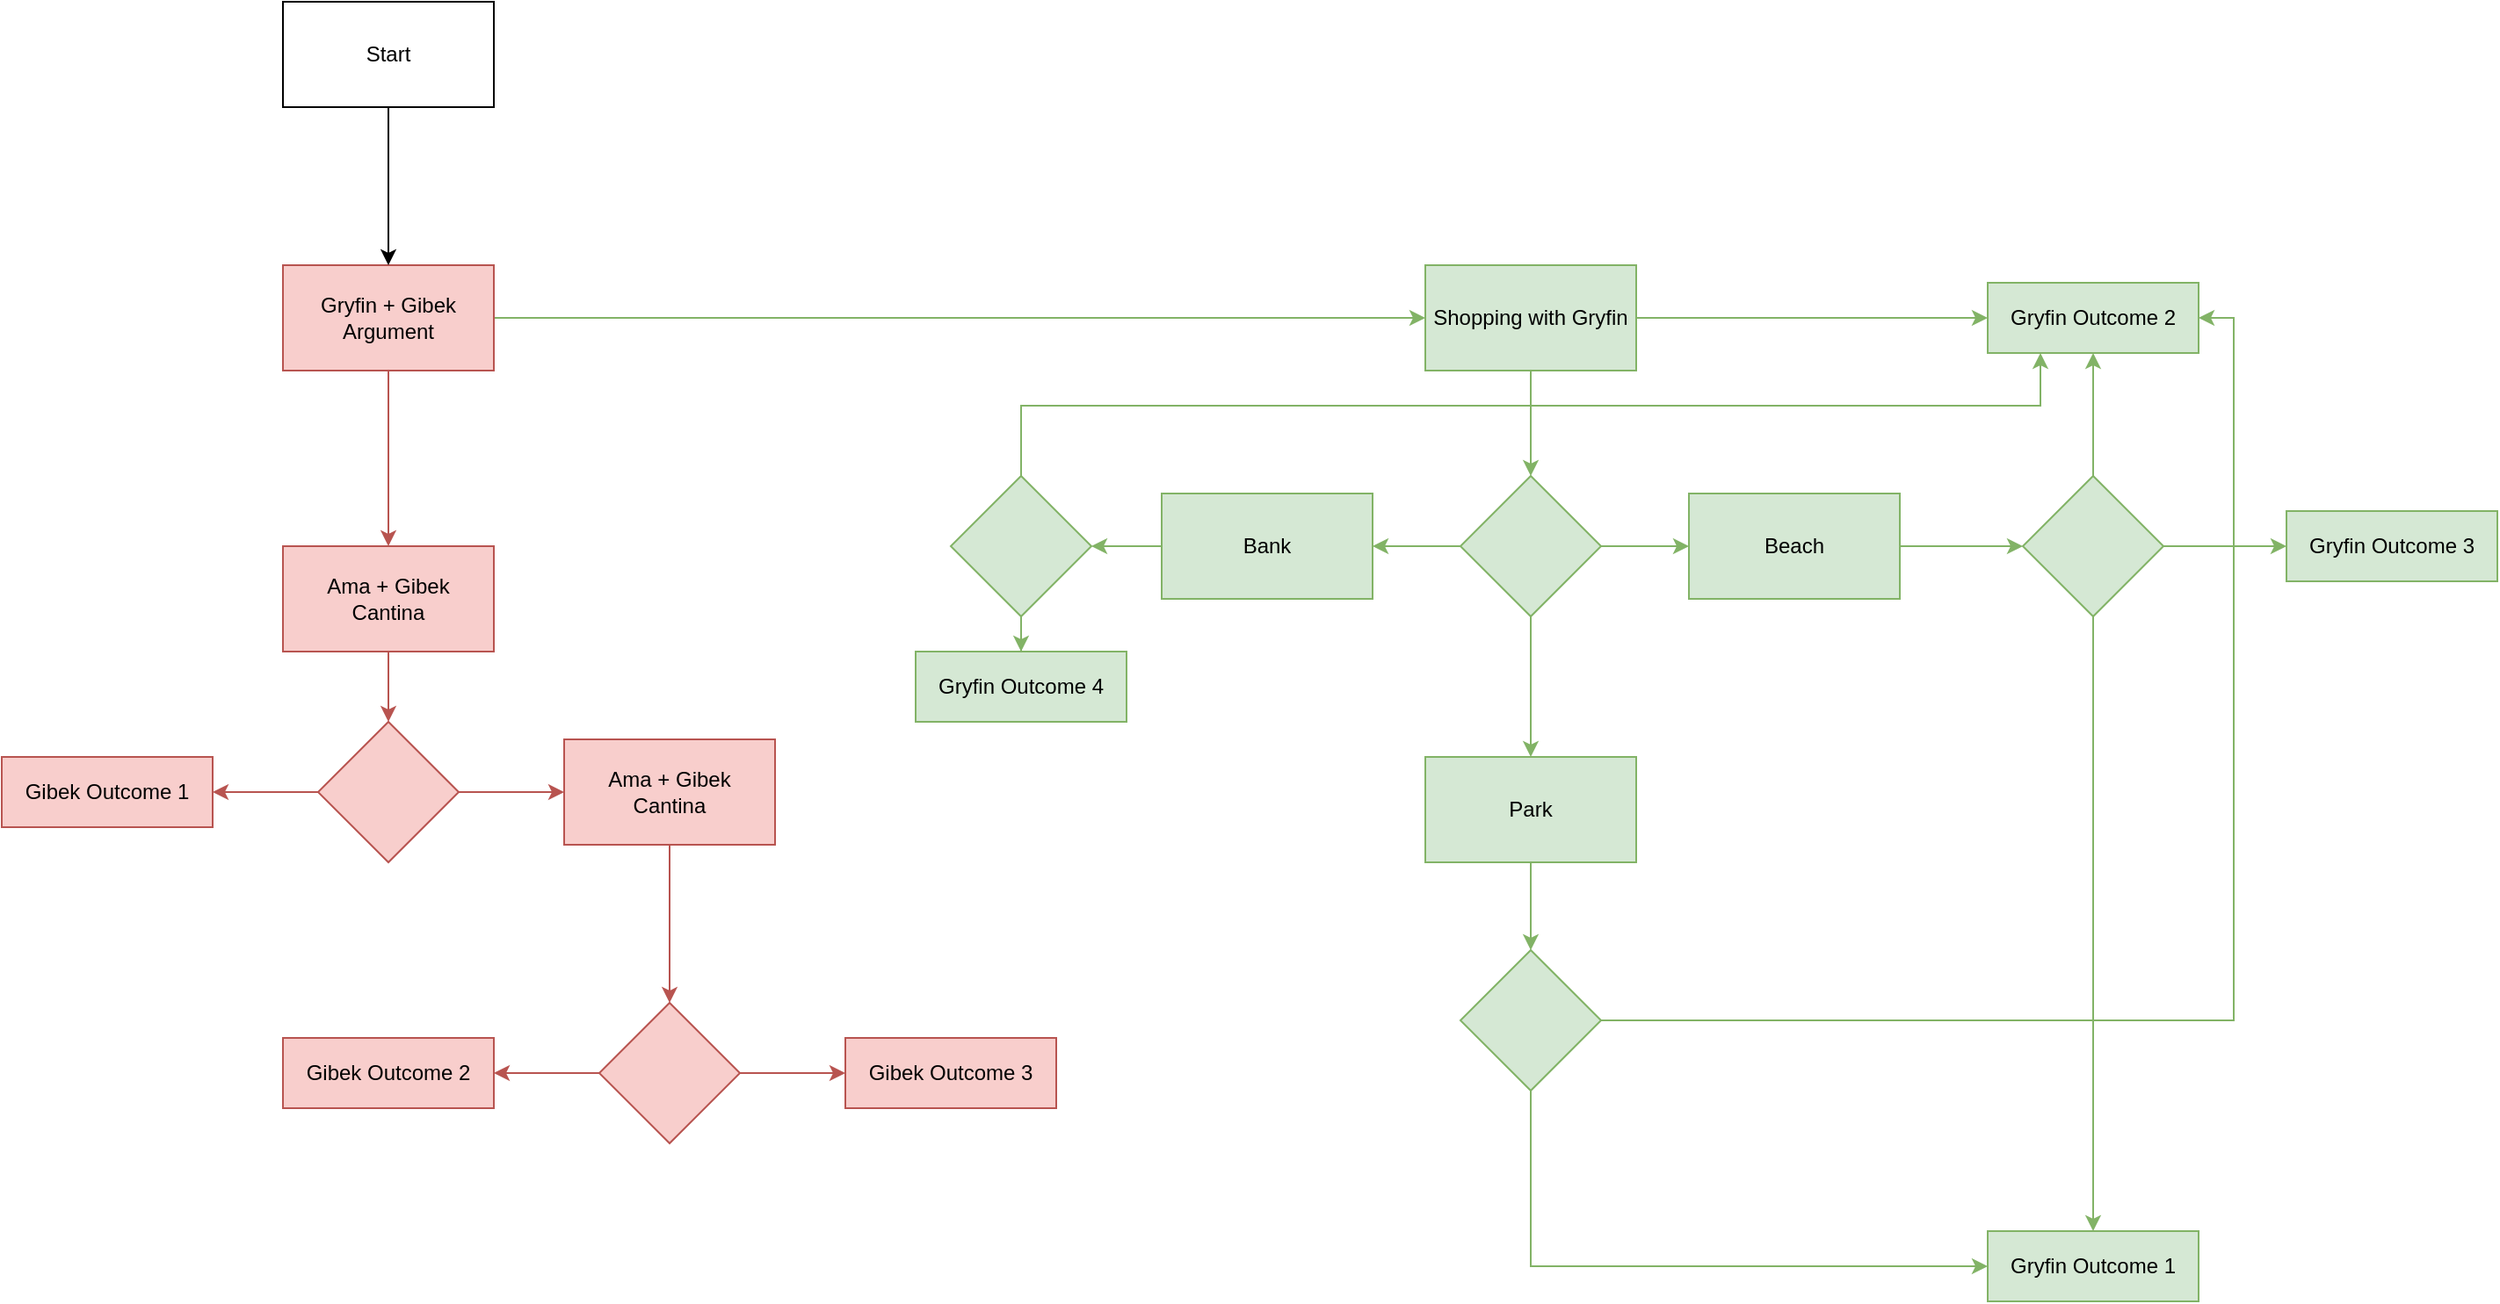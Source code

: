 <mxfile version="15.5.8" type="github">
  <diagram id="Kqes_oFT5_Saav1O1c4u" name="Page-1">
    <mxGraphModel dx="1161" dy="2152" grid="1" gridSize="10" guides="1" tooltips="1" connect="1" arrows="1" fold="1" page="1" pageScale="1" pageWidth="827" pageHeight="1169" math="0" shadow="0">
      <root>
        <mxCell id="0" />
        <mxCell id="1" parent="0" />
        <mxCell id="sISUxXmNFbpfwjOgmo3v-1" value="Gibek Outcome 1" style="rounded=0;whiteSpace=wrap;html=1;fillColor=#f8cecc;strokeColor=#b85450;" vertex="1" parent="1">
          <mxGeometry x="200" y="360" width="120" height="40" as="geometry" />
        </mxCell>
        <mxCell id="sISUxXmNFbpfwjOgmo3v-3" value="Gibek Outcome 2" style="rounded=0;whiteSpace=wrap;html=1;fillColor=#f8cecc;strokeColor=#b85450;" vertex="1" parent="1">
          <mxGeometry x="360" y="520" width="120" height="40" as="geometry" />
        </mxCell>
        <mxCell id="sISUxXmNFbpfwjOgmo3v-4" value="Gibek Outcome 3" style="rounded=0;whiteSpace=wrap;html=1;fillColor=#f8cecc;strokeColor=#b85450;" vertex="1" parent="1">
          <mxGeometry x="680" y="520" width="120" height="40" as="geometry" />
        </mxCell>
        <mxCell id="sISUxXmNFbpfwjOgmo3v-12" style="edgeStyle=orthogonalEdgeStyle;rounded=0;orthogonalLoop=1;jettySize=auto;html=1;entryX=0.5;entryY=0;entryDx=0;entryDy=0;fillColor=#f8cecc;strokeColor=#b85450;" edge="1" parent="1" source="sISUxXmNFbpfwjOgmo3v-6" target="sISUxXmNFbpfwjOgmo3v-7">
          <mxGeometry relative="1" as="geometry" />
        </mxCell>
        <mxCell id="sISUxXmNFbpfwjOgmo3v-29" style="edgeStyle=orthogonalEdgeStyle;rounded=0;orthogonalLoop=1;jettySize=auto;html=1;entryX=0;entryY=0.5;entryDx=0;entryDy=0;fillColor=#d5e8d4;strokeColor=#82b366;" edge="1" parent="1" source="sISUxXmNFbpfwjOgmo3v-6" target="sISUxXmNFbpfwjOgmo3v-24">
          <mxGeometry relative="1" as="geometry" />
        </mxCell>
        <mxCell id="sISUxXmNFbpfwjOgmo3v-6" value="Gryfin + Gibek Argument" style="rounded=0;whiteSpace=wrap;html=1;fillColor=#f8cecc;strokeColor=#b85450;" vertex="1" parent="1">
          <mxGeometry x="360" y="80" width="120" height="60" as="geometry" />
        </mxCell>
        <mxCell id="sISUxXmNFbpfwjOgmo3v-15" style="edgeStyle=orthogonalEdgeStyle;rounded=0;orthogonalLoop=1;jettySize=auto;html=1;entryX=0.5;entryY=0;entryDx=0;entryDy=0;fillColor=#f8cecc;strokeColor=#b85450;" edge="1" parent="1" source="sISUxXmNFbpfwjOgmo3v-7" target="sISUxXmNFbpfwjOgmo3v-10">
          <mxGeometry relative="1" as="geometry" />
        </mxCell>
        <mxCell id="sISUxXmNFbpfwjOgmo3v-7" value="Ama + Gibek &lt;br&gt;Cantina" style="rounded=0;whiteSpace=wrap;html=1;fillColor=#f8cecc;strokeColor=#b85450;" vertex="1" parent="1">
          <mxGeometry x="360" y="240" width="120" height="60" as="geometry" />
        </mxCell>
        <mxCell id="sISUxXmNFbpfwjOgmo3v-18" style="edgeStyle=orthogonalEdgeStyle;rounded=0;orthogonalLoop=1;jettySize=auto;html=1;entryX=0.5;entryY=0;entryDx=0;entryDy=0;fillColor=#f8cecc;strokeColor=#b85450;" edge="1" parent="1" source="sISUxXmNFbpfwjOgmo3v-8" target="sISUxXmNFbpfwjOgmo3v-11">
          <mxGeometry relative="1" as="geometry" />
        </mxCell>
        <mxCell id="sISUxXmNFbpfwjOgmo3v-8" value="Ama + Gibek &lt;br&gt;Cantina" style="rounded=0;whiteSpace=wrap;html=1;fillColor=#f8cecc;strokeColor=#b85450;" vertex="1" parent="1">
          <mxGeometry x="520" y="350" width="120" height="60" as="geometry" />
        </mxCell>
        <mxCell id="sISUxXmNFbpfwjOgmo3v-16" style="edgeStyle=orthogonalEdgeStyle;rounded=0;orthogonalLoop=1;jettySize=auto;html=1;entryX=1;entryY=0.5;entryDx=0;entryDy=0;fillColor=#f8cecc;strokeColor=#b85450;" edge="1" parent="1" source="sISUxXmNFbpfwjOgmo3v-10" target="sISUxXmNFbpfwjOgmo3v-1">
          <mxGeometry relative="1" as="geometry" />
        </mxCell>
        <mxCell id="sISUxXmNFbpfwjOgmo3v-17" style="edgeStyle=orthogonalEdgeStyle;rounded=0;orthogonalLoop=1;jettySize=auto;html=1;entryX=0;entryY=0.5;entryDx=0;entryDy=0;fillColor=#f8cecc;strokeColor=#b85450;" edge="1" parent="1" source="sISUxXmNFbpfwjOgmo3v-10" target="sISUxXmNFbpfwjOgmo3v-8">
          <mxGeometry relative="1" as="geometry" />
        </mxCell>
        <mxCell id="sISUxXmNFbpfwjOgmo3v-10" value="" style="rhombus;whiteSpace=wrap;html=1;fillColor=#f8cecc;strokeColor=#b85450;" vertex="1" parent="1">
          <mxGeometry x="380" y="340" width="80" height="80" as="geometry" />
        </mxCell>
        <mxCell id="sISUxXmNFbpfwjOgmo3v-19" style="edgeStyle=orthogonalEdgeStyle;rounded=0;orthogonalLoop=1;jettySize=auto;html=1;entryX=0;entryY=0.5;entryDx=0;entryDy=0;fillColor=#f8cecc;strokeColor=#b85450;" edge="1" parent="1" source="sISUxXmNFbpfwjOgmo3v-11" target="sISUxXmNFbpfwjOgmo3v-4">
          <mxGeometry relative="1" as="geometry" />
        </mxCell>
        <mxCell id="sISUxXmNFbpfwjOgmo3v-20" style="edgeStyle=orthogonalEdgeStyle;rounded=0;orthogonalLoop=1;jettySize=auto;html=1;entryX=1;entryY=0.5;entryDx=0;entryDy=0;fillColor=#f8cecc;strokeColor=#b85450;" edge="1" parent="1" source="sISUxXmNFbpfwjOgmo3v-11" target="sISUxXmNFbpfwjOgmo3v-3">
          <mxGeometry relative="1" as="geometry" />
        </mxCell>
        <mxCell id="sISUxXmNFbpfwjOgmo3v-11" value="" style="rhombus;whiteSpace=wrap;html=1;fillColor=#f8cecc;strokeColor=#b85450;" vertex="1" parent="1">
          <mxGeometry x="540" y="500" width="80" height="80" as="geometry" />
        </mxCell>
        <mxCell id="sISUxXmNFbpfwjOgmo3v-22" style="edgeStyle=orthogonalEdgeStyle;rounded=0;orthogonalLoop=1;jettySize=auto;html=1;entryX=0.5;entryY=0;entryDx=0;entryDy=0;" edge="1" parent="1" source="sISUxXmNFbpfwjOgmo3v-21" target="sISUxXmNFbpfwjOgmo3v-6">
          <mxGeometry relative="1" as="geometry" />
        </mxCell>
        <mxCell id="sISUxXmNFbpfwjOgmo3v-21" value="Start" style="rounded=0;whiteSpace=wrap;html=1;" vertex="1" parent="1">
          <mxGeometry x="360" y="-70" width="120" height="60" as="geometry" />
        </mxCell>
        <mxCell id="sISUxXmNFbpfwjOgmo3v-30" style="edgeStyle=orthogonalEdgeStyle;rounded=0;orthogonalLoop=1;jettySize=auto;html=1;entryX=0;entryY=0.5;entryDx=0;entryDy=0;fillColor=#d5e8d4;strokeColor=#82b366;" edge="1" parent="1" source="sISUxXmNFbpfwjOgmo3v-24" target="sISUxXmNFbpfwjOgmo3v-26">
          <mxGeometry relative="1" as="geometry" />
        </mxCell>
        <mxCell id="sISUxXmNFbpfwjOgmo3v-32" style="edgeStyle=orthogonalEdgeStyle;rounded=0;orthogonalLoop=1;jettySize=auto;html=1;entryX=0.5;entryY=0;entryDx=0;entryDy=0;fillColor=#d5e8d4;strokeColor=#82b366;" edge="1" parent="1" source="sISUxXmNFbpfwjOgmo3v-24" target="sISUxXmNFbpfwjOgmo3v-31">
          <mxGeometry relative="1" as="geometry" />
        </mxCell>
        <mxCell id="sISUxXmNFbpfwjOgmo3v-24" value="Shopping with Gryfin" style="rounded=0;whiteSpace=wrap;html=1;fillColor=#d5e8d4;strokeColor=#82b366;" vertex="1" parent="1">
          <mxGeometry x="1010" y="80" width="120" height="60" as="geometry" />
        </mxCell>
        <mxCell id="sISUxXmNFbpfwjOgmo3v-25" value="Gryfin Outcome 1" style="rounded=0;whiteSpace=wrap;html=1;fillColor=#d5e8d4;strokeColor=#82b366;" vertex="1" parent="1">
          <mxGeometry x="1330" y="630" width="120" height="40" as="geometry" />
        </mxCell>
        <mxCell id="sISUxXmNFbpfwjOgmo3v-26" value="Gryfin Outcome 2" style="rounded=0;whiteSpace=wrap;html=1;fillColor=#d5e8d4;strokeColor=#82b366;" vertex="1" parent="1">
          <mxGeometry x="1330" y="90" width="120" height="40" as="geometry" />
        </mxCell>
        <mxCell id="sISUxXmNFbpfwjOgmo3v-27" value="Gryfin Outcome 3" style="rounded=0;whiteSpace=wrap;html=1;fillColor=#d5e8d4;strokeColor=#82b366;" vertex="1" parent="1">
          <mxGeometry x="1500" y="220" width="120" height="40" as="geometry" />
        </mxCell>
        <mxCell id="sISUxXmNFbpfwjOgmo3v-28" value="Gryfin Outcome 4" style="rounded=0;whiteSpace=wrap;html=1;fillColor=#d5e8d4;strokeColor=#82b366;" vertex="1" parent="1">
          <mxGeometry x="720" y="300" width="120" height="40" as="geometry" />
        </mxCell>
        <mxCell id="sISUxXmNFbpfwjOgmo3v-38" style="edgeStyle=orthogonalEdgeStyle;rounded=0;orthogonalLoop=1;jettySize=auto;html=1;entryX=1;entryY=0.5;entryDx=0;entryDy=0;fillColor=#d5e8d4;strokeColor=#82b366;" edge="1" parent="1" source="sISUxXmNFbpfwjOgmo3v-31" target="sISUxXmNFbpfwjOgmo3v-34">
          <mxGeometry relative="1" as="geometry" />
        </mxCell>
        <mxCell id="sISUxXmNFbpfwjOgmo3v-44" style="edgeStyle=orthogonalEdgeStyle;rounded=0;orthogonalLoop=1;jettySize=auto;html=1;entryX=0.5;entryY=0;entryDx=0;entryDy=0;fillColor=#d5e8d4;strokeColor=#82b366;" edge="1" parent="1" source="sISUxXmNFbpfwjOgmo3v-31" target="sISUxXmNFbpfwjOgmo3v-35">
          <mxGeometry relative="1" as="geometry" />
        </mxCell>
        <mxCell id="sISUxXmNFbpfwjOgmo3v-52" style="edgeStyle=orthogonalEdgeStyle;rounded=0;orthogonalLoop=1;jettySize=auto;html=1;entryX=0;entryY=0.5;entryDx=0;entryDy=0;fillColor=#d5e8d4;strokeColor=#82b366;" edge="1" parent="1" source="sISUxXmNFbpfwjOgmo3v-31" target="sISUxXmNFbpfwjOgmo3v-33">
          <mxGeometry relative="1" as="geometry" />
        </mxCell>
        <mxCell id="sISUxXmNFbpfwjOgmo3v-31" value="" style="rhombus;whiteSpace=wrap;html=1;fillColor=#d5e8d4;strokeColor=#82b366;" vertex="1" parent="1">
          <mxGeometry x="1030" y="200" width="80" height="80" as="geometry" />
        </mxCell>
        <mxCell id="sISUxXmNFbpfwjOgmo3v-53" style="edgeStyle=orthogonalEdgeStyle;rounded=0;orthogonalLoop=1;jettySize=auto;html=1;entryX=0;entryY=0.5;entryDx=0;entryDy=0;fillColor=#d5e8d4;strokeColor=#82b366;" edge="1" parent="1" source="sISUxXmNFbpfwjOgmo3v-33" target="sISUxXmNFbpfwjOgmo3v-51">
          <mxGeometry relative="1" as="geometry" />
        </mxCell>
        <mxCell id="sISUxXmNFbpfwjOgmo3v-33" value="Beach" style="rounded=0;whiteSpace=wrap;html=1;fillColor=#d5e8d4;strokeColor=#82b366;" vertex="1" parent="1">
          <mxGeometry x="1160" y="210" width="120" height="60" as="geometry" />
        </mxCell>
        <mxCell id="sISUxXmNFbpfwjOgmo3v-43" style="edgeStyle=orthogonalEdgeStyle;rounded=0;orthogonalLoop=1;jettySize=auto;html=1;entryX=1;entryY=0.5;entryDx=0;entryDy=0;fillColor=#d5e8d4;strokeColor=#82b366;" edge="1" parent="1" source="sISUxXmNFbpfwjOgmo3v-34" target="sISUxXmNFbpfwjOgmo3v-37">
          <mxGeometry relative="1" as="geometry" />
        </mxCell>
        <mxCell id="sISUxXmNFbpfwjOgmo3v-34" value="Bank" style="rounded=0;whiteSpace=wrap;html=1;fillColor=#d5e8d4;strokeColor=#82b366;" vertex="1" parent="1">
          <mxGeometry x="860" y="210" width="120" height="60" as="geometry" />
        </mxCell>
        <mxCell id="sISUxXmNFbpfwjOgmo3v-49" style="edgeStyle=orthogonalEdgeStyle;rounded=0;orthogonalLoop=1;jettySize=auto;html=1;entryX=0.5;entryY=0;entryDx=0;entryDy=0;fillColor=#d5e8d4;strokeColor=#82b366;" edge="1" parent="1" source="sISUxXmNFbpfwjOgmo3v-35" target="sISUxXmNFbpfwjOgmo3v-45">
          <mxGeometry relative="1" as="geometry" />
        </mxCell>
        <mxCell id="sISUxXmNFbpfwjOgmo3v-35" value="Park" style="rounded=0;whiteSpace=wrap;html=1;fillColor=#d5e8d4;strokeColor=#82b366;" vertex="1" parent="1">
          <mxGeometry x="1010" y="360" width="120" height="60" as="geometry" />
        </mxCell>
        <mxCell id="sISUxXmNFbpfwjOgmo3v-41" style="edgeStyle=orthogonalEdgeStyle;rounded=0;orthogonalLoop=1;jettySize=auto;html=1;entryX=0.5;entryY=0;entryDx=0;entryDy=0;fillColor=#d5e8d4;strokeColor=#82b366;" edge="1" parent="1" source="sISUxXmNFbpfwjOgmo3v-37" target="sISUxXmNFbpfwjOgmo3v-28">
          <mxGeometry relative="1" as="geometry" />
        </mxCell>
        <mxCell id="sISUxXmNFbpfwjOgmo3v-57" style="edgeStyle=orthogonalEdgeStyle;rounded=0;orthogonalLoop=1;jettySize=auto;html=1;entryX=0.25;entryY=1;entryDx=0;entryDy=0;fillColor=#d5e8d4;strokeColor=#82b366;" edge="1" parent="1" source="sISUxXmNFbpfwjOgmo3v-37" target="sISUxXmNFbpfwjOgmo3v-26">
          <mxGeometry relative="1" as="geometry">
            <Array as="points">
              <mxPoint x="780" y="160" />
              <mxPoint x="1360" y="160" />
            </Array>
          </mxGeometry>
        </mxCell>
        <mxCell id="sISUxXmNFbpfwjOgmo3v-37" value="" style="rhombus;whiteSpace=wrap;html=1;fillColor=#d5e8d4;strokeColor=#82b366;" vertex="1" parent="1">
          <mxGeometry x="740" y="200" width="80" height="80" as="geometry" />
        </mxCell>
        <mxCell id="sISUxXmNFbpfwjOgmo3v-47" style="edgeStyle=orthogonalEdgeStyle;rounded=0;orthogonalLoop=1;jettySize=auto;html=1;fillColor=#d5e8d4;strokeColor=#82b366;entryX=0;entryY=0.5;entryDx=0;entryDy=0;" edge="1" parent="1" source="sISUxXmNFbpfwjOgmo3v-45" target="sISUxXmNFbpfwjOgmo3v-25">
          <mxGeometry relative="1" as="geometry">
            <mxPoint x="1280" y="630" as="targetPoint" />
            <Array as="points">
              <mxPoint x="1070" y="650" />
            </Array>
          </mxGeometry>
        </mxCell>
        <mxCell id="sISUxXmNFbpfwjOgmo3v-48" style="edgeStyle=orthogonalEdgeStyle;rounded=0;orthogonalLoop=1;jettySize=auto;html=1;entryX=1;entryY=0.5;entryDx=0;entryDy=0;fillColor=#d5e8d4;strokeColor=#82b366;" edge="1" parent="1" source="sISUxXmNFbpfwjOgmo3v-45" target="sISUxXmNFbpfwjOgmo3v-26">
          <mxGeometry relative="1" as="geometry">
            <mxPoint x="1140" y="510.0" as="targetPoint" />
          </mxGeometry>
        </mxCell>
        <mxCell id="sISUxXmNFbpfwjOgmo3v-45" value="" style="rhombus;whiteSpace=wrap;html=1;fillColor=#d5e8d4;strokeColor=#82b366;" vertex="1" parent="1">
          <mxGeometry x="1030" y="470" width="80" height="80" as="geometry" />
        </mxCell>
        <mxCell id="sISUxXmNFbpfwjOgmo3v-54" style="edgeStyle=orthogonalEdgeStyle;rounded=0;orthogonalLoop=1;jettySize=auto;html=1;entryX=0.5;entryY=1;entryDx=0;entryDy=0;fillColor=#d5e8d4;strokeColor=#82b366;" edge="1" parent="1" source="sISUxXmNFbpfwjOgmo3v-51" target="sISUxXmNFbpfwjOgmo3v-26">
          <mxGeometry relative="1" as="geometry" />
        </mxCell>
        <mxCell id="sISUxXmNFbpfwjOgmo3v-55" style="edgeStyle=orthogonalEdgeStyle;rounded=0;orthogonalLoop=1;jettySize=auto;html=1;entryX=0.5;entryY=0;entryDx=0;entryDy=0;fillColor=#d5e8d4;strokeColor=#82b366;" edge="1" parent="1" source="sISUxXmNFbpfwjOgmo3v-51" target="sISUxXmNFbpfwjOgmo3v-25">
          <mxGeometry relative="1" as="geometry">
            <mxPoint x="1500" y="240" as="targetPoint" />
          </mxGeometry>
        </mxCell>
        <mxCell id="sISUxXmNFbpfwjOgmo3v-56" style="edgeStyle=orthogonalEdgeStyle;rounded=0;orthogonalLoop=1;jettySize=auto;html=1;fillColor=#d5e8d4;strokeColor=#82b366;entryX=0;entryY=0.5;entryDx=0;entryDy=0;" edge="1" parent="1" source="sISUxXmNFbpfwjOgmo3v-51" target="sISUxXmNFbpfwjOgmo3v-27">
          <mxGeometry relative="1" as="geometry">
            <mxPoint x="1500" y="310" as="targetPoint" />
            <Array as="points">
              <mxPoint x="1490" y="240" />
              <mxPoint x="1490" y="240" />
            </Array>
          </mxGeometry>
        </mxCell>
        <mxCell id="sISUxXmNFbpfwjOgmo3v-51" value="" style="rhombus;whiteSpace=wrap;html=1;fillColor=#d5e8d4;strokeColor=#82b366;" vertex="1" parent="1">
          <mxGeometry x="1350" y="200" width="80" height="80" as="geometry" />
        </mxCell>
      </root>
    </mxGraphModel>
  </diagram>
</mxfile>
